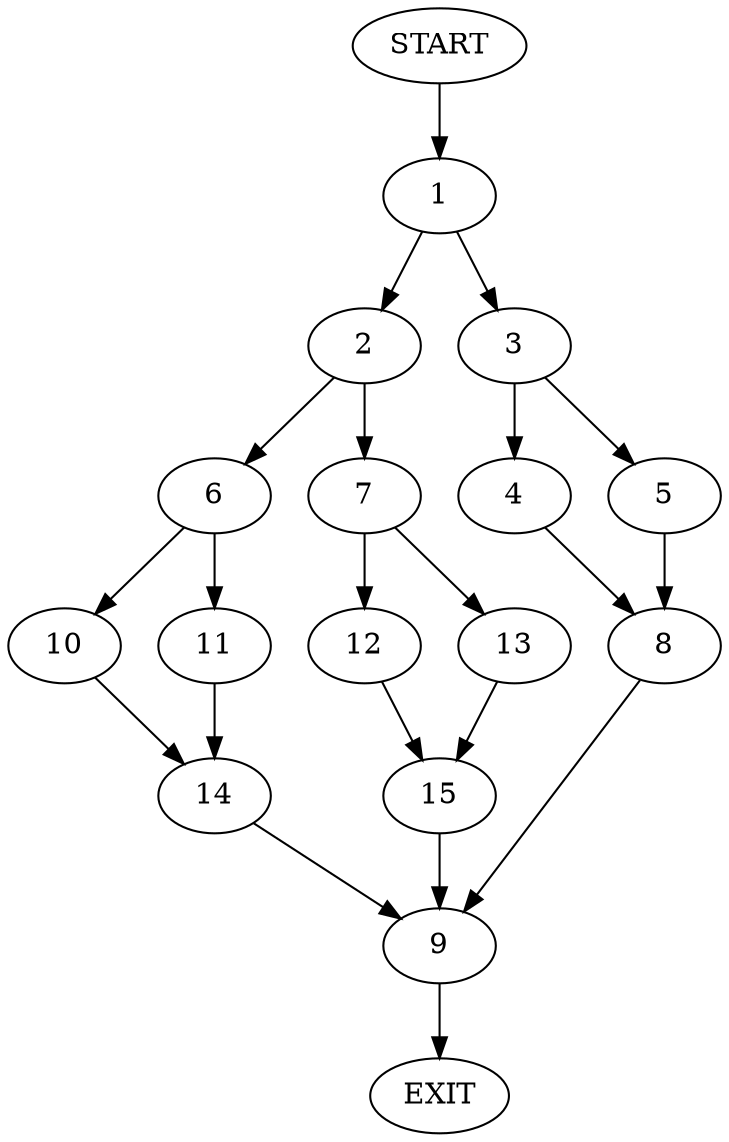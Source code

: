 digraph {
0 [label="START"]
16 [label="EXIT"]
0 -> 1
1 -> 2
1 -> 3
3 -> 4
3 -> 5
2 -> 6
2 -> 7
5 -> 8
4 -> 8
8 -> 9
9 -> 16
6 -> 10
6 -> 11
7 -> 12
7 -> 13
11 -> 14
10 -> 14
14 -> 9
12 -> 15
13 -> 15
15 -> 9
}
